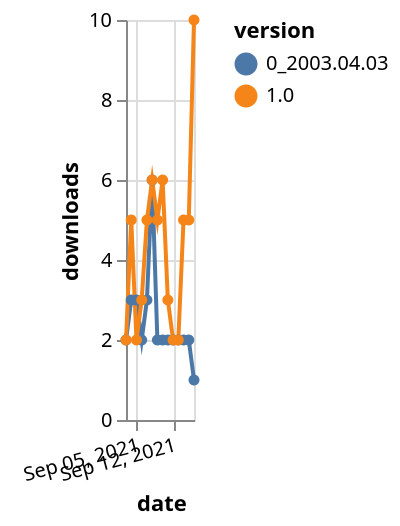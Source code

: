 {"$schema": "https://vega.github.io/schema/vega-lite/v5.json", "description": "A simple bar chart with embedded data.", "data": {"values": [{"date": "2021-09-03", "total": 2862, "delta": 2, "version": "0_2003.04.03"}, {"date": "2021-09-04", "total": 2865, "delta": 3, "version": "0_2003.04.03"}, {"date": "2021-09-05", "total": 2868, "delta": 3, "version": "0_2003.04.03"}, {"date": "2021-09-06", "total": 2870, "delta": 2, "version": "0_2003.04.03"}, {"date": "2021-09-07", "total": 2873, "delta": 3, "version": "0_2003.04.03"}, {"date": "2021-09-08", "total": 2879, "delta": 6, "version": "0_2003.04.03"}, {"date": "2021-09-09", "total": 2881, "delta": 2, "version": "0_2003.04.03"}, {"date": "2021-09-10", "total": 2883, "delta": 2, "version": "0_2003.04.03"}, {"date": "2021-09-11", "total": 2885, "delta": 2, "version": "0_2003.04.03"}, {"date": "2021-09-12", "total": 2887, "delta": 2, "version": "0_2003.04.03"}, {"date": "2021-09-13", "total": 2889, "delta": 2, "version": "0_2003.04.03"}, {"date": "2021-09-14", "total": 2891, "delta": 2, "version": "0_2003.04.03"}, {"date": "2021-09-15", "total": 2893, "delta": 2, "version": "0_2003.04.03"}, {"date": "2021-09-16", "total": 2894, "delta": 1, "version": "0_2003.04.03"}, {"date": "2021-09-03", "total": 11231, "delta": 2, "version": "1.0"}, {"date": "2021-09-04", "total": 11236, "delta": 5, "version": "1.0"}, {"date": "2021-09-05", "total": 11238, "delta": 2, "version": "1.0"}, {"date": "2021-09-06", "total": 11241, "delta": 3, "version": "1.0"}, {"date": "2021-09-07", "total": 11246, "delta": 5, "version": "1.0"}, {"date": "2021-09-08", "total": 11252, "delta": 6, "version": "1.0"}, {"date": "2021-09-09", "total": 11257, "delta": 5, "version": "1.0"}, {"date": "2021-09-10", "total": 11263, "delta": 6, "version": "1.0"}, {"date": "2021-09-11", "total": 11266, "delta": 3, "version": "1.0"}, {"date": "2021-09-12", "total": 11268, "delta": 2, "version": "1.0"}, {"date": "2021-09-13", "total": 11270, "delta": 2, "version": "1.0"}, {"date": "2021-09-14", "total": 11275, "delta": 5, "version": "1.0"}, {"date": "2021-09-15", "total": 11280, "delta": 5, "version": "1.0"}, {"date": "2021-09-16", "total": 11290, "delta": 10, "version": "1.0"}]}, "width": "container", "mark": {"type": "line", "point": {"filled": true}}, "encoding": {"x": {"field": "date", "type": "temporal", "timeUnit": "yearmonthdate", "title": "date", "axis": {"labelAngle": -15}}, "y": {"field": "delta", "type": "quantitative", "title": "downloads"}, "color": {"field": "version", "type": "nominal"}, "tooltip": {"field": "delta"}}}